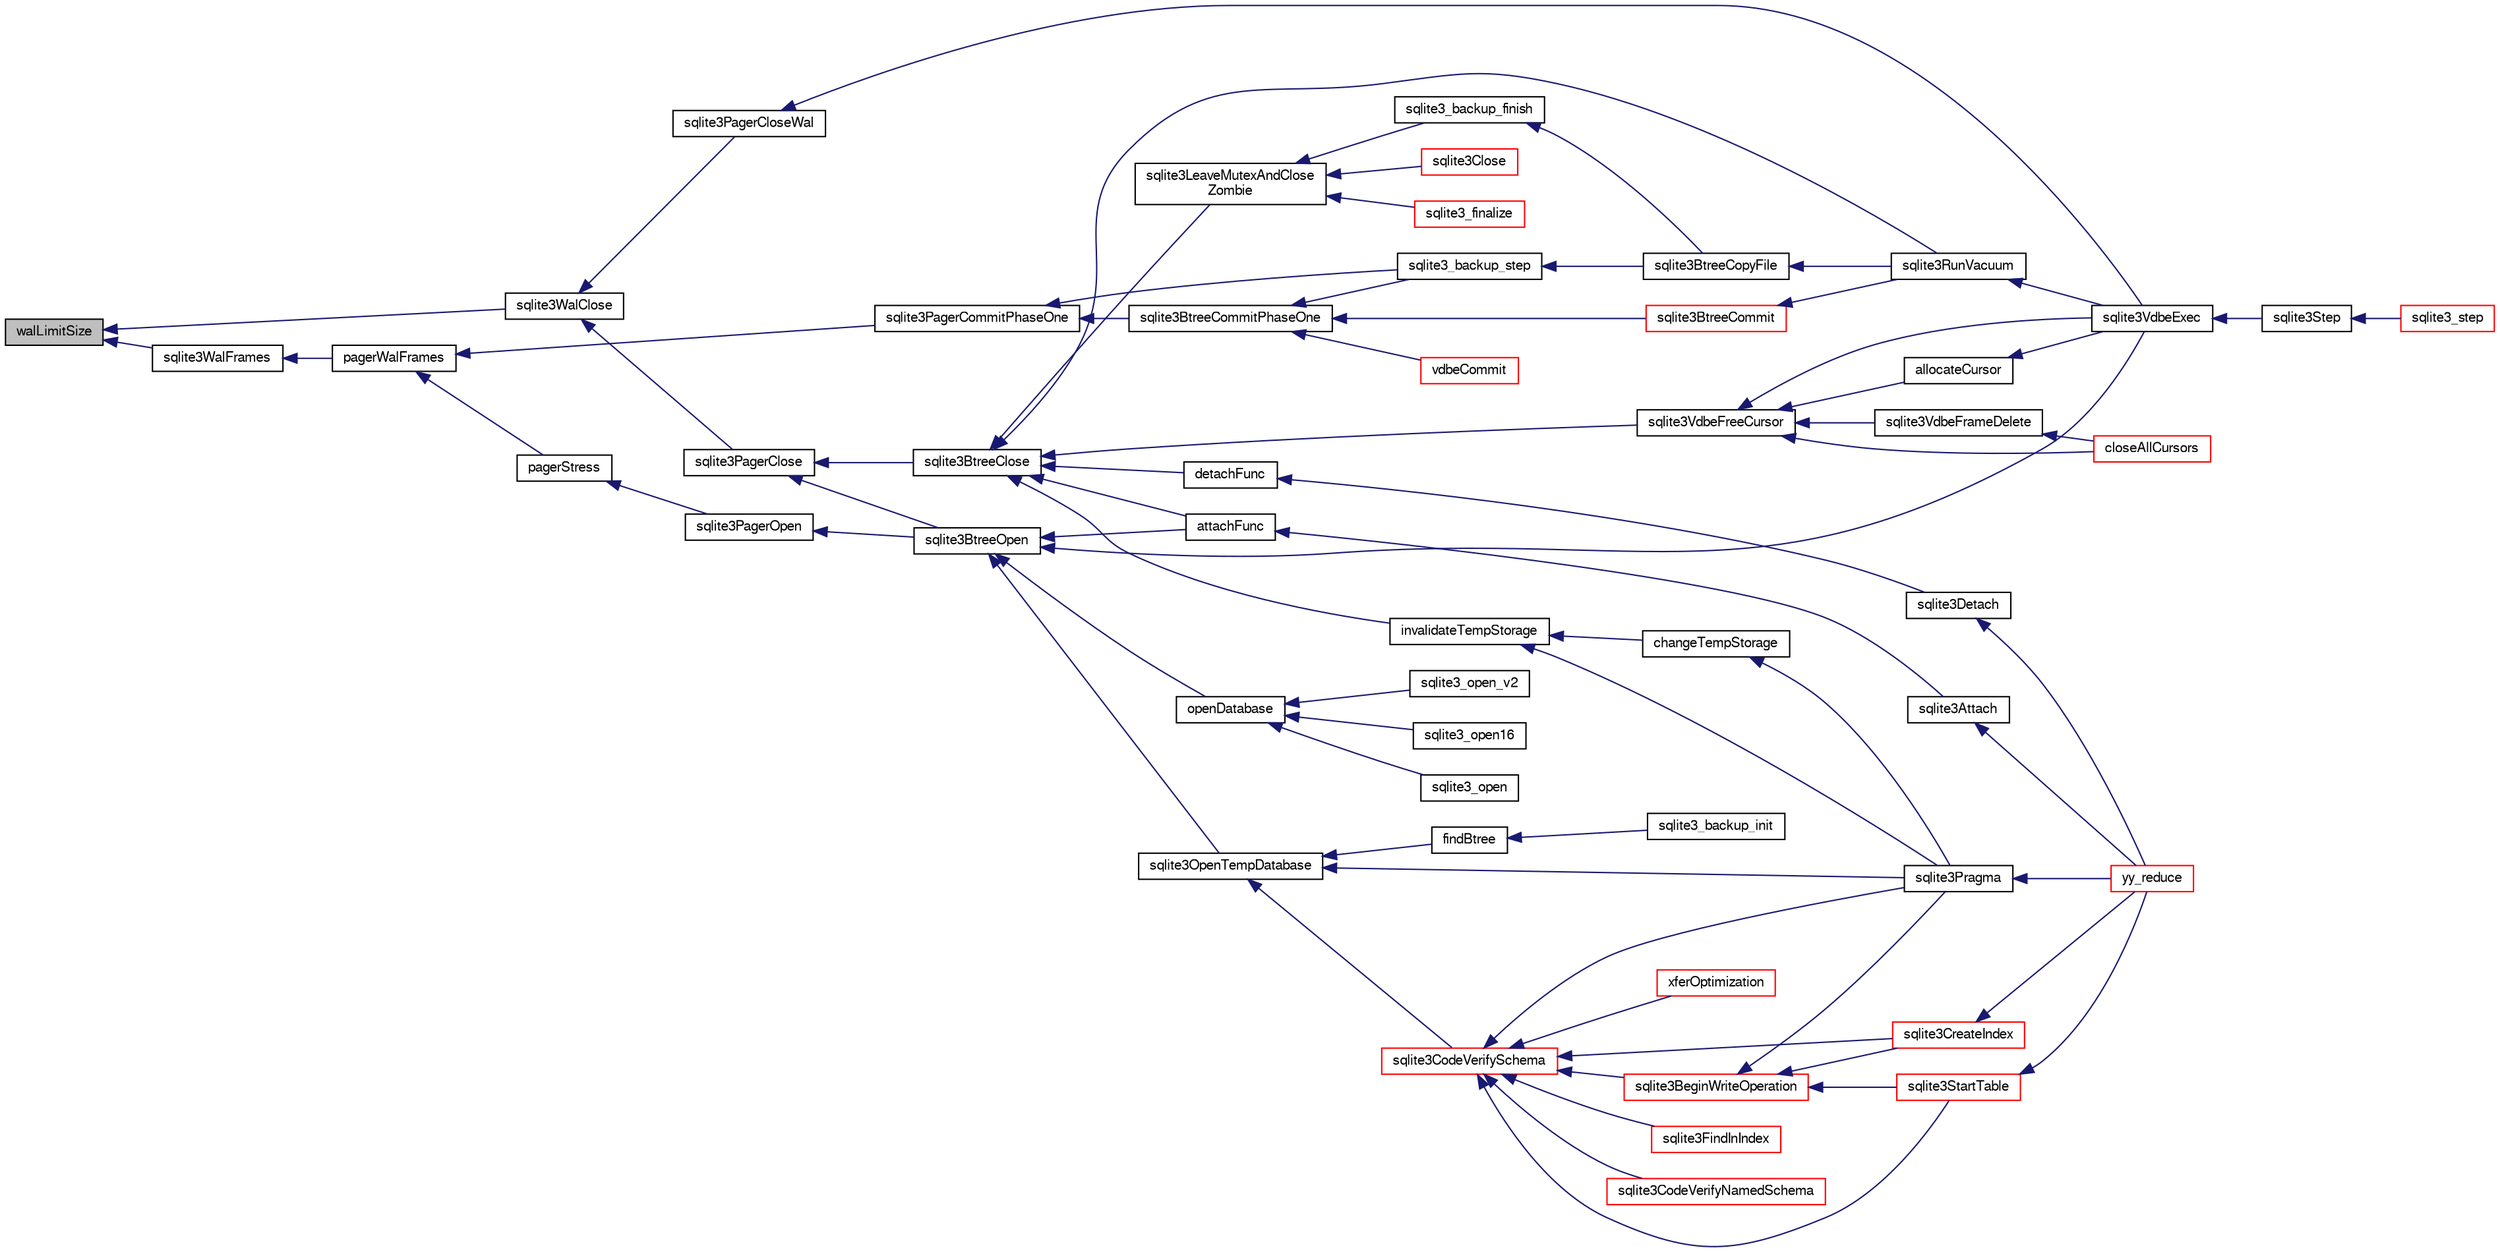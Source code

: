 digraph "walLimitSize"
{
  edge [fontname="FreeSans",fontsize="10",labelfontname="FreeSans",labelfontsize="10"];
  node [fontname="FreeSans",fontsize="10",shape=record];
  rankdir="LR";
  Node901514 [label="walLimitSize",height=0.2,width=0.4,color="black", fillcolor="grey75", style="filled", fontcolor="black"];
  Node901514 -> Node901515 [dir="back",color="midnightblue",fontsize="10",style="solid",fontname="FreeSans"];
  Node901515 [label="sqlite3WalClose",height=0.2,width=0.4,color="black", fillcolor="white", style="filled",URL="$sqlite3_8c.html#abfd7d36ec6ea41ecb2717dd4c6b0571e"];
  Node901515 -> Node901516 [dir="back",color="midnightblue",fontsize="10",style="solid",fontname="FreeSans"];
  Node901516 [label="sqlite3PagerClose",height=0.2,width=0.4,color="black", fillcolor="white", style="filled",URL="$sqlite3_8c.html#af94b1f96b60689fd09422cce2c85f53f"];
  Node901516 -> Node901517 [dir="back",color="midnightblue",fontsize="10",style="solid",fontname="FreeSans"];
  Node901517 [label="sqlite3BtreeOpen",height=0.2,width=0.4,color="black", fillcolor="white", style="filled",URL="$sqlite3_8c.html#a13dcb44dc34af6ce9d38de9c5aa975f9"];
  Node901517 -> Node901518 [dir="back",color="midnightblue",fontsize="10",style="solid",fontname="FreeSans"];
  Node901518 [label="sqlite3VdbeExec",height=0.2,width=0.4,color="black", fillcolor="white", style="filled",URL="$sqlite3_8c.html#a8ce40a614bdc56719c4d642b1e4dfb21"];
  Node901518 -> Node901519 [dir="back",color="midnightblue",fontsize="10",style="solid",fontname="FreeSans"];
  Node901519 [label="sqlite3Step",height=0.2,width=0.4,color="black", fillcolor="white", style="filled",URL="$sqlite3_8c.html#a3f2872e873e2758a4beedad1d5113554"];
  Node901519 -> Node901520 [dir="back",color="midnightblue",fontsize="10",style="solid",fontname="FreeSans"];
  Node901520 [label="sqlite3_step",height=0.2,width=0.4,color="red", fillcolor="white", style="filled",URL="$sqlite3_8h.html#ac1e491ce36b7471eb28387f7d3c74334"];
  Node901517 -> Node901546 [dir="back",color="midnightblue",fontsize="10",style="solid",fontname="FreeSans"];
  Node901546 [label="attachFunc",height=0.2,width=0.4,color="black", fillcolor="white", style="filled",URL="$sqlite3_8c.html#a69cb751a7da501b9a0aa37e0d7c3eaf7"];
  Node901546 -> Node901547 [dir="back",color="midnightblue",fontsize="10",style="solid",fontname="FreeSans"];
  Node901547 [label="sqlite3Attach",height=0.2,width=0.4,color="black", fillcolor="white", style="filled",URL="$sqlite3_8c.html#ae0907fe0b43cc1b4c7e6a16213e8546f"];
  Node901547 -> Node901548 [dir="back",color="midnightblue",fontsize="10",style="solid",fontname="FreeSans"];
  Node901548 [label="yy_reduce",height=0.2,width=0.4,color="red", fillcolor="white", style="filled",URL="$sqlite3_8c.html#a7c419a9b25711c666a9a2449ef377f14"];
  Node901517 -> Node901779 [dir="back",color="midnightblue",fontsize="10",style="solid",fontname="FreeSans"];
  Node901779 [label="sqlite3OpenTempDatabase",height=0.2,width=0.4,color="black", fillcolor="white", style="filled",URL="$sqlite3_8c.html#aaf3088380b731428b72d3b5777f93755"];
  Node901779 -> Node901723 [dir="back",color="midnightblue",fontsize="10",style="solid",fontname="FreeSans"];
  Node901723 [label="findBtree",height=0.2,width=0.4,color="black", fillcolor="white", style="filled",URL="$sqlite3_8c.html#ab4ee5743b77efd7f8832bf0b9315f973"];
  Node901723 -> Node901724 [dir="back",color="midnightblue",fontsize="10",style="solid",fontname="FreeSans"];
  Node901724 [label="sqlite3_backup_init",height=0.2,width=0.4,color="black", fillcolor="white", style="filled",URL="$sqlite3_8h.html#a9c9aa9e8edeb9910d93148a6621c1097"];
  Node901779 -> Node901780 [dir="back",color="midnightblue",fontsize="10",style="solid",fontname="FreeSans"];
  Node901780 [label="sqlite3CodeVerifySchema",height=0.2,width=0.4,color="red", fillcolor="white", style="filled",URL="$sqlite3_8c.html#ad9d8708d96f8416ec59ebf41c57000f9"];
  Node901780 -> Node901599 [dir="back",color="midnightblue",fontsize="10",style="solid",fontname="FreeSans"];
  Node901599 [label="sqlite3FindInIndex",height=0.2,width=0.4,color="red", fillcolor="white", style="filled",URL="$sqlite3_8c.html#af7d8c56ab0231f44bb5f87b3fafeffb2"];
  Node901780 -> Node901640 [dir="back",color="midnightblue",fontsize="10",style="solid",fontname="FreeSans"];
  Node901640 [label="sqlite3StartTable",height=0.2,width=0.4,color="red", fillcolor="white", style="filled",URL="$sqlite3_8c.html#af49b4395f39d9078a0dda2484c183012"];
  Node901640 -> Node901548 [dir="back",color="midnightblue",fontsize="10",style="solid",fontname="FreeSans"];
  Node901780 -> Node901557 [dir="back",color="midnightblue",fontsize="10",style="solid",fontname="FreeSans"];
  Node901557 [label="sqlite3CreateIndex",height=0.2,width=0.4,color="red", fillcolor="white", style="filled",URL="$sqlite3_8c.html#a8dbe5e590ab6c58a8c45f34f7c81e825"];
  Node901557 -> Node901548 [dir="back",color="midnightblue",fontsize="10",style="solid",fontname="FreeSans"];
  Node901780 -> Node901781 [dir="back",color="midnightblue",fontsize="10",style="solid",fontname="FreeSans"];
  Node901781 [label="sqlite3CodeVerifyNamedSchema",height=0.2,width=0.4,color="red", fillcolor="white", style="filled",URL="$sqlite3_8c.html#a30331e33b8e462cbe3aa83c8bddb8c0e"];
  Node901780 -> Node901782 [dir="back",color="midnightblue",fontsize="10",style="solid",fontname="FreeSans"];
  Node901782 [label="sqlite3BeginWriteOperation",height=0.2,width=0.4,color="red", fillcolor="white", style="filled",URL="$sqlite3_8c.html#a21b1b811bbe305f922244f8913c87f10"];
  Node901782 -> Node901640 [dir="back",color="midnightblue",fontsize="10",style="solid",fontname="FreeSans"];
  Node901782 -> Node901557 [dir="back",color="midnightblue",fontsize="10",style="solid",fontname="FreeSans"];
  Node901782 -> Node901596 [dir="back",color="midnightblue",fontsize="10",style="solid",fontname="FreeSans"];
  Node901596 [label="sqlite3Pragma",height=0.2,width=0.4,color="black", fillcolor="white", style="filled",URL="$sqlite3_8c.html#a111391370f58f8e6a6eca51fd34d62ed"];
  Node901596 -> Node901548 [dir="back",color="midnightblue",fontsize="10",style="solid",fontname="FreeSans"];
  Node901780 -> Node901577 [dir="back",color="midnightblue",fontsize="10",style="solid",fontname="FreeSans"];
  Node901577 [label="xferOptimization",height=0.2,width=0.4,color="red", fillcolor="white", style="filled",URL="$sqlite3_8c.html#ae85c90f7d064fe83f4ed930e708855d2"];
  Node901780 -> Node901596 [dir="back",color="midnightblue",fontsize="10",style="solid",fontname="FreeSans"];
  Node901779 -> Node901596 [dir="back",color="midnightblue",fontsize="10",style="solid",fontname="FreeSans"];
  Node901517 -> Node901753 [dir="back",color="midnightblue",fontsize="10",style="solid",fontname="FreeSans"];
  Node901753 [label="openDatabase",height=0.2,width=0.4,color="black", fillcolor="white", style="filled",URL="$sqlite3_8c.html#a6a9c3bc3a64234e863413f41db473758"];
  Node901753 -> Node901754 [dir="back",color="midnightblue",fontsize="10",style="solid",fontname="FreeSans"];
  Node901754 [label="sqlite3_open",height=0.2,width=0.4,color="black", fillcolor="white", style="filled",URL="$sqlite3_8h.html#a97ba966ed1acc38409786258268f5f71"];
  Node901753 -> Node901755 [dir="back",color="midnightblue",fontsize="10",style="solid",fontname="FreeSans"];
  Node901755 [label="sqlite3_open_v2",height=0.2,width=0.4,color="black", fillcolor="white", style="filled",URL="$sqlite3_8h.html#a140fe275b6975dc867cea50a65a217c4"];
  Node901753 -> Node901756 [dir="back",color="midnightblue",fontsize="10",style="solid",fontname="FreeSans"];
  Node901756 [label="sqlite3_open16",height=0.2,width=0.4,color="black", fillcolor="white", style="filled",URL="$sqlite3_8h.html#adbc401bb96713f32e553db32f6f3ca33"];
  Node901516 -> Node901784 [dir="back",color="midnightblue",fontsize="10",style="solid",fontname="FreeSans"];
  Node901784 [label="sqlite3BtreeClose",height=0.2,width=0.4,color="black", fillcolor="white", style="filled",URL="$sqlite3_8c.html#a729b65009b66a99200496b09c124df01"];
  Node901784 -> Node901785 [dir="back",color="midnightblue",fontsize="10",style="solid",fontname="FreeSans"];
  Node901785 [label="sqlite3VdbeFreeCursor",height=0.2,width=0.4,color="black", fillcolor="white", style="filled",URL="$sqlite3_8c.html#a0f9084083e1d0639708934630f33d6ef"];
  Node901785 -> Node901786 [dir="back",color="midnightblue",fontsize="10",style="solid",fontname="FreeSans"];
  Node901786 [label="sqlite3VdbeFrameDelete",height=0.2,width=0.4,color="black", fillcolor="white", style="filled",URL="$sqlite3_8c.html#adb3773fdfb1685857e28891f76365900"];
  Node901786 -> Node901787 [dir="back",color="midnightblue",fontsize="10",style="solid",fontname="FreeSans"];
  Node901787 [label="closeAllCursors",height=0.2,width=0.4,color="red", fillcolor="white", style="filled",URL="$sqlite3_8c.html#af1ac189735864dd6989a8c5af4557547"];
  Node901785 -> Node901787 [dir="back",color="midnightblue",fontsize="10",style="solid",fontname="FreeSans"];
  Node901785 -> Node901788 [dir="back",color="midnightblue",fontsize="10",style="solid",fontname="FreeSans"];
  Node901788 [label="allocateCursor",height=0.2,width=0.4,color="black", fillcolor="white", style="filled",URL="$sqlite3_8c.html#a5083c054ea81802294e539b00a57aad4"];
  Node901788 -> Node901518 [dir="back",color="midnightblue",fontsize="10",style="solid",fontname="FreeSans"];
  Node901785 -> Node901518 [dir="back",color="midnightblue",fontsize="10",style="solid",fontname="FreeSans"];
  Node901784 -> Node901546 [dir="back",color="midnightblue",fontsize="10",style="solid",fontname="FreeSans"];
  Node901784 -> Node901733 [dir="back",color="midnightblue",fontsize="10",style="solid",fontname="FreeSans"];
  Node901733 [label="detachFunc",height=0.2,width=0.4,color="black", fillcolor="white", style="filled",URL="$sqlite3_8c.html#a2b3dd04cb87abd088926ab0082a60b77"];
  Node901733 -> Node901590 [dir="back",color="midnightblue",fontsize="10",style="solid",fontname="FreeSans"];
  Node901590 [label="sqlite3Detach",height=0.2,width=0.4,color="black", fillcolor="white", style="filled",URL="$sqlite3_8c.html#ab1a5a0b01c7560aef5e0b8603a68747d"];
  Node901590 -> Node901548 [dir="back",color="midnightblue",fontsize="10",style="solid",fontname="FreeSans"];
  Node901784 -> Node901734 [dir="back",color="midnightblue",fontsize="10",style="solid",fontname="FreeSans"];
  Node901734 [label="invalidateTempStorage",height=0.2,width=0.4,color="black", fillcolor="white", style="filled",URL="$sqlite3_8c.html#a759777a1eb3c3e96a5af94932b39e69a"];
  Node901734 -> Node901735 [dir="back",color="midnightblue",fontsize="10",style="solid",fontname="FreeSans"];
  Node901735 [label="changeTempStorage",height=0.2,width=0.4,color="black", fillcolor="white", style="filled",URL="$sqlite3_8c.html#abd43abe0a0959a45c786b9865ed52904"];
  Node901735 -> Node901596 [dir="back",color="midnightblue",fontsize="10",style="solid",fontname="FreeSans"];
  Node901734 -> Node901596 [dir="back",color="midnightblue",fontsize="10",style="solid",fontname="FreeSans"];
  Node901784 -> Node901704 [dir="back",color="midnightblue",fontsize="10",style="solid",fontname="FreeSans"];
  Node901704 [label="sqlite3RunVacuum",height=0.2,width=0.4,color="black", fillcolor="white", style="filled",URL="$sqlite3_8c.html#a5e83ddc7b3e7e8e79ad5d1fc92de1d2f"];
  Node901704 -> Node901518 [dir="back",color="midnightblue",fontsize="10",style="solid",fontname="FreeSans"];
  Node901784 -> Node901747 [dir="back",color="midnightblue",fontsize="10",style="solid",fontname="FreeSans"];
  Node901747 [label="sqlite3LeaveMutexAndClose\lZombie",height=0.2,width=0.4,color="black", fillcolor="white", style="filled",URL="$sqlite3_8c.html#afe3a37c29dcb0fe9fc15fe07a3976f59"];
  Node901747 -> Node901748 [dir="back",color="midnightblue",fontsize="10",style="solid",fontname="FreeSans"];
  Node901748 [label="sqlite3_backup_finish",height=0.2,width=0.4,color="black", fillcolor="white", style="filled",URL="$sqlite3_8h.html#a176857dd58d99be53b6d7305533e0048"];
  Node901748 -> Node901732 [dir="back",color="midnightblue",fontsize="10",style="solid",fontname="FreeSans"];
  Node901732 [label="sqlite3BtreeCopyFile",height=0.2,width=0.4,color="black", fillcolor="white", style="filled",URL="$sqlite3_8c.html#a4d9e19a79f0d5c1dfcef0bd137ae83f9"];
  Node901732 -> Node901704 [dir="back",color="midnightblue",fontsize="10",style="solid",fontname="FreeSans"];
  Node901747 -> Node901740 [dir="back",color="midnightblue",fontsize="10",style="solid",fontname="FreeSans"];
  Node901740 [label="sqlite3_finalize",height=0.2,width=0.4,color="red", fillcolor="white", style="filled",URL="$sqlite3_8h.html#a801195c0f771d40bb4be1e40f3b88945"];
  Node901747 -> Node901749 [dir="back",color="midnightblue",fontsize="10",style="solid",fontname="FreeSans"];
  Node901749 [label="sqlite3Close",height=0.2,width=0.4,color="red", fillcolor="white", style="filled",URL="$sqlite3_8c.html#aa9f2e73837bba8d721dbde0964ffce11"];
  Node901515 -> Node901789 [dir="back",color="midnightblue",fontsize="10",style="solid",fontname="FreeSans"];
  Node901789 [label="sqlite3PagerCloseWal",height=0.2,width=0.4,color="black", fillcolor="white", style="filled",URL="$sqlite3_8c.html#ac62d7d3d29214a7cad25fdd88e7c7a74"];
  Node901789 -> Node901518 [dir="back",color="midnightblue",fontsize="10",style="solid",fontname="FreeSans"];
  Node901514 -> Node901790 [dir="back",color="midnightblue",fontsize="10",style="solid",fontname="FreeSans"];
  Node901790 [label="sqlite3WalFrames",height=0.2,width=0.4,color="black", fillcolor="white", style="filled",URL="$sqlite3_8c.html#af9606aac275558d3b96c83b2bff2d717"];
  Node901790 -> Node901791 [dir="back",color="midnightblue",fontsize="10",style="solid",fontname="FreeSans"];
  Node901791 [label="pagerWalFrames",height=0.2,width=0.4,color="black", fillcolor="white", style="filled",URL="$sqlite3_8c.html#a1675dba6bfeb50d8aa8a0509103fd004"];
  Node901791 -> Node901792 [dir="back",color="midnightblue",fontsize="10",style="solid",fontname="FreeSans"];
  Node901792 [label="pagerStress",height=0.2,width=0.4,color="black", fillcolor="white", style="filled",URL="$sqlite3_8c.html#abb21a3a371038e9e3e69af0f21a1b386"];
  Node901792 -> Node901793 [dir="back",color="midnightblue",fontsize="10",style="solid",fontname="FreeSans"];
  Node901793 [label="sqlite3PagerOpen",height=0.2,width=0.4,color="black", fillcolor="white", style="filled",URL="$sqlite3_8c.html#a5b4a74e8a1754922c482b7af19b30611"];
  Node901793 -> Node901517 [dir="back",color="midnightblue",fontsize="10",style="solid",fontname="FreeSans"];
  Node901791 -> Node901794 [dir="back",color="midnightblue",fontsize="10",style="solid",fontname="FreeSans"];
  Node901794 [label="sqlite3PagerCommitPhaseOne",height=0.2,width=0.4,color="black", fillcolor="white", style="filled",URL="$sqlite3_8c.html#a2baf986bff9120486e9acc5951494ea7"];
  Node901794 -> Node901795 [dir="back",color="midnightblue",fontsize="10",style="solid",fontname="FreeSans"];
  Node901795 [label="sqlite3BtreeCommitPhaseOne",height=0.2,width=0.4,color="black", fillcolor="white", style="filled",URL="$sqlite3_8c.html#ae266cba101e64ad99a166f237532e262"];
  Node901795 -> Node901796 [dir="back",color="midnightblue",fontsize="10",style="solid",fontname="FreeSans"];
  Node901796 [label="sqlite3BtreeCommit",height=0.2,width=0.4,color="red", fillcolor="white", style="filled",URL="$sqlite3_8c.html#a8e56ab314556935f9f73080147d26419"];
  Node901796 -> Node901704 [dir="back",color="midnightblue",fontsize="10",style="solid",fontname="FreeSans"];
  Node901795 -> Node901731 [dir="back",color="midnightblue",fontsize="10",style="solid",fontname="FreeSans"];
  Node901731 [label="sqlite3_backup_step",height=0.2,width=0.4,color="black", fillcolor="white", style="filled",URL="$sqlite3_8h.html#a1699b75e98d082eebc465a9e64c35269"];
  Node901731 -> Node901732 [dir="back",color="midnightblue",fontsize="10",style="solid",fontname="FreeSans"];
  Node901795 -> Node901797 [dir="back",color="midnightblue",fontsize="10",style="solid",fontname="FreeSans"];
  Node901797 [label="vdbeCommit",height=0.2,width=0.4,color="red", fillcolor="white", style="filled",URL="$sqlite3_8c.html#a5d7f1e0625451b987728f600cfe1b92d"];
  Node901794 -> Node901731 [dir="back",color="midnightblue",fontsize="10",style="solid",fontname="FreeSans"];
}
